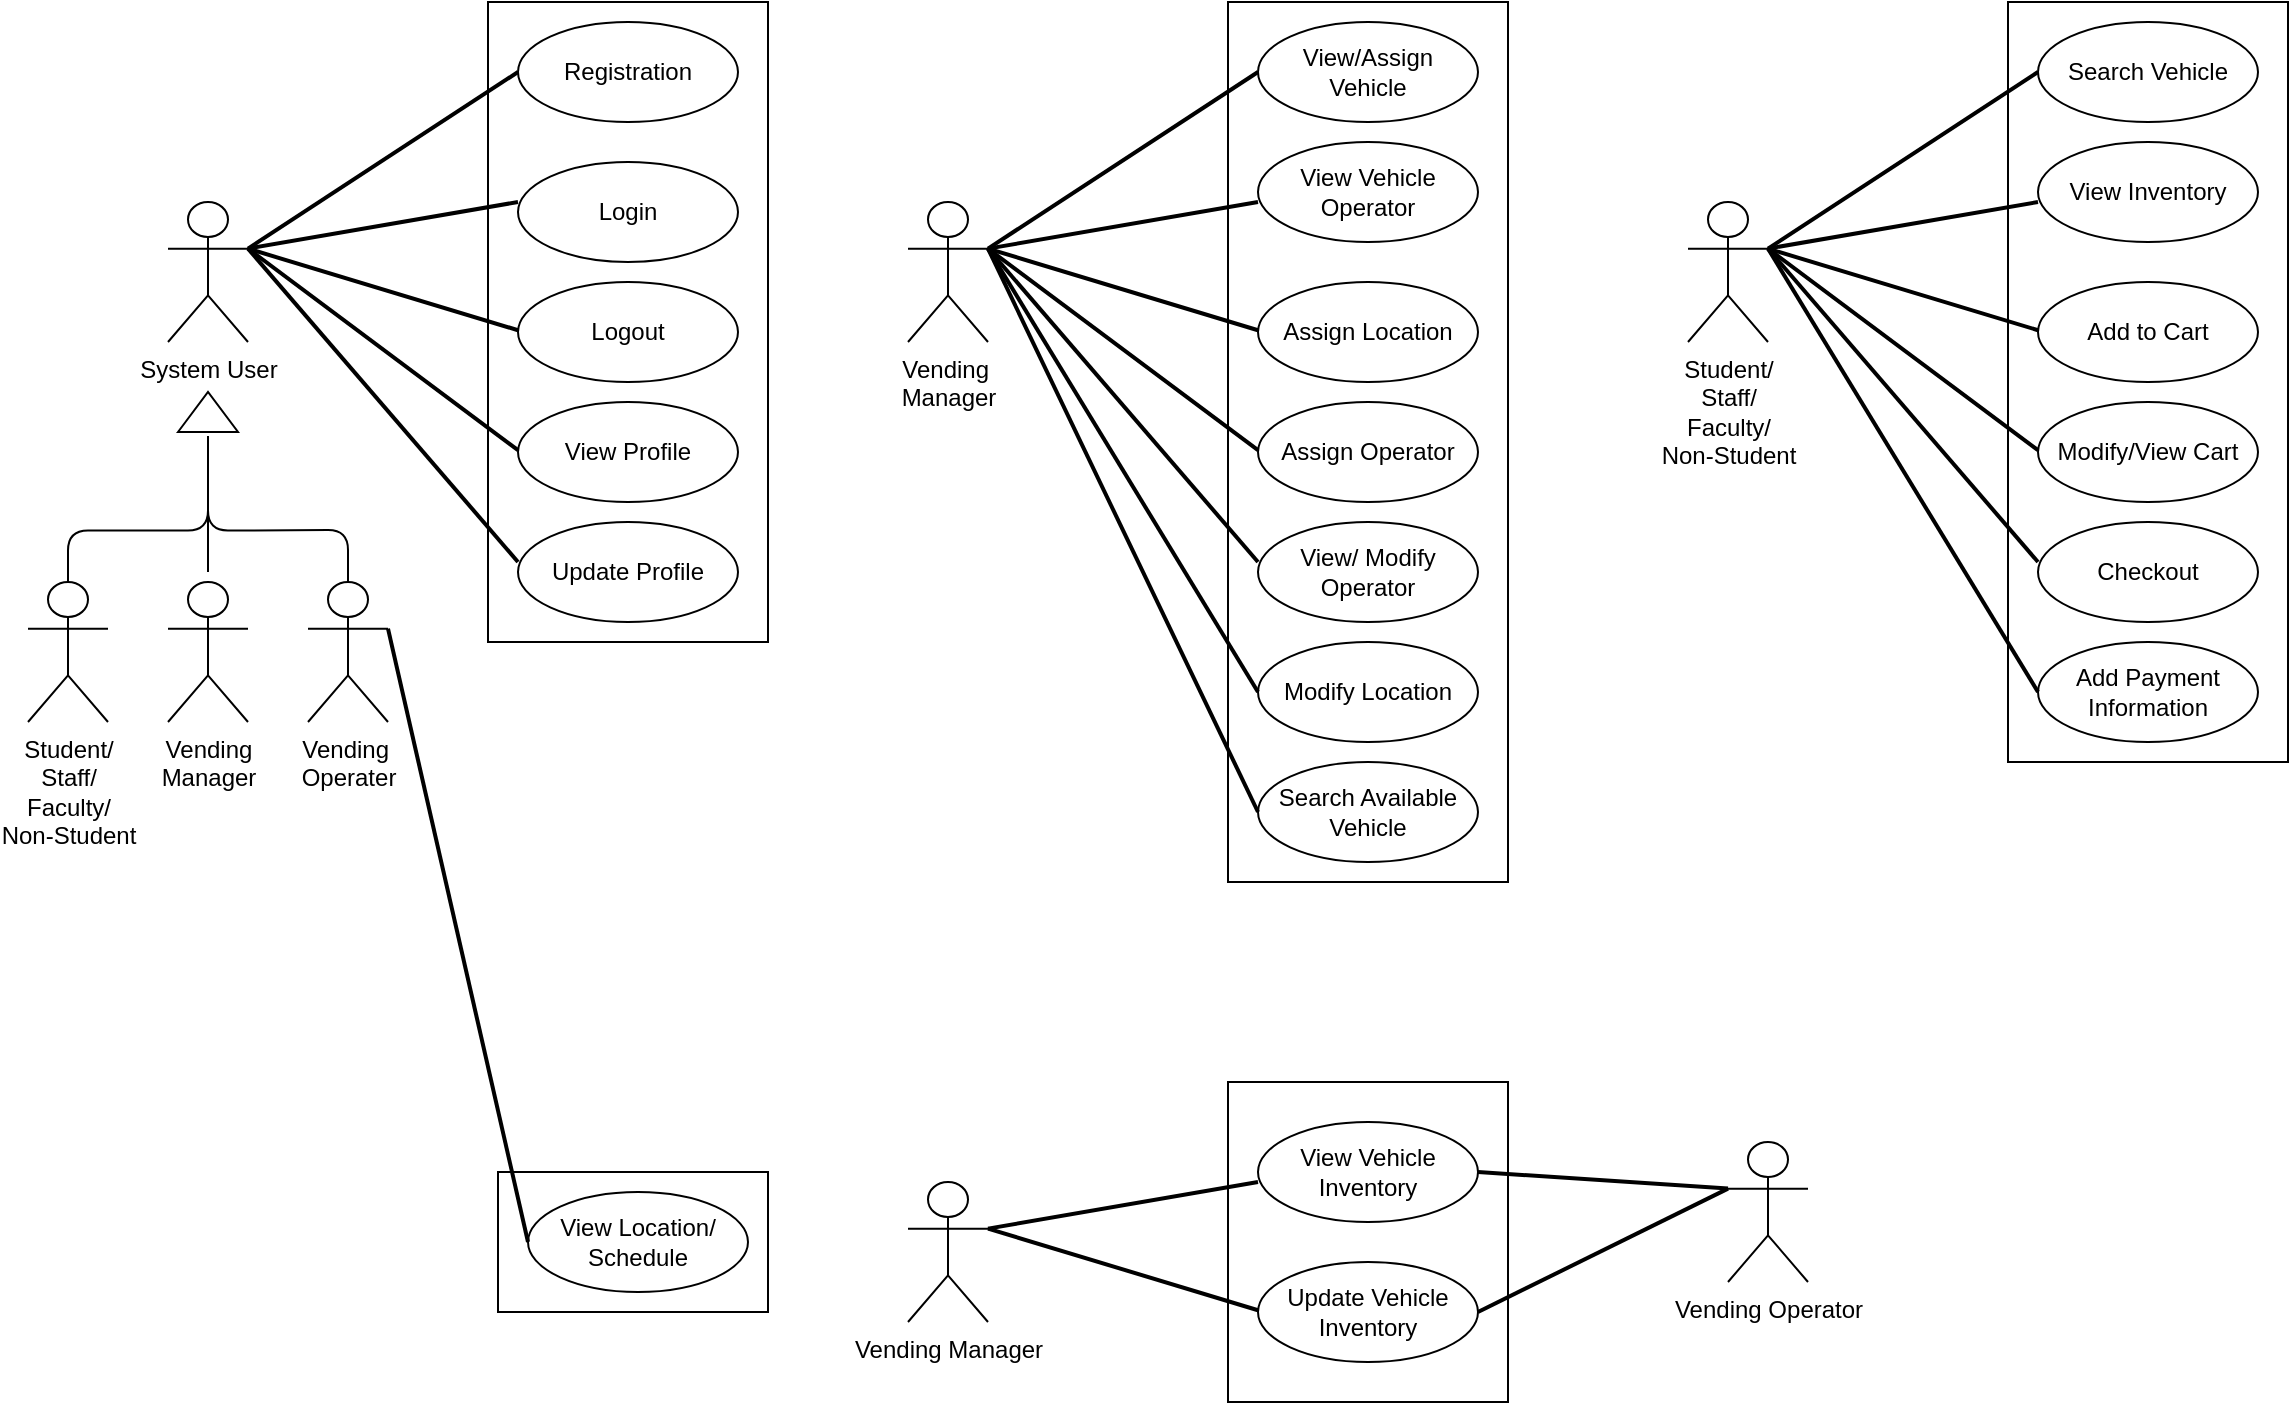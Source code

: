 <mxfile version="12.7.1" type="device"><diagram id="ItgiOYTNt5_vtnCl2g1D" name="Page-1"><mxGraphModel dx="1351" dy="807" grid="1" gridSize="10" guides="1" tooltips="1" connect="1" arrows="1" fold="1" page="1" pageScale="1" pageWidth="1700" pageHeight="1100" math="0" shadow="0"><root><mxCell id="0"/><mxCell id="1" parent="0"/><mxCell id="l4pBjdT7Ay9B_2Nmmdjl-1" value="" style="html=1;" vertex="1" parent="1"><mxGeometry x="280" y="10" width="140" height="320" as="geometry"/></mxCell><mxCell id="l4pBjdT7Ay9B_2Nmmdjl-2" value="Registration" style="ellipse;whiteSpace=wrap;html=1;" vertex="1" parent="1"><mxGeometry x="295" y="20" width="110" height="50" as="geometry"/></mxCell><mxCell id="l4pBjdT7Ay9B_2Nmmdjl-4" value="Update Profile" style="ellipse;whiteSpace=wrap;html=1;" vertex="1" parent="1"><mxGeometry x="295" y="270" width="110" height="50" as="geometry"/></mxCell><mxCell id="l4pBjdT7Ay9B_2Nmmdjl-5" value="Login" style="ellipse;whiteSpace=wrap;html=1;" vertex="1" parent="1"><mxGeometry x="295" y="90" width="110" height="50" as="geometry"/></mxCell><mxCell id="l4pBjdT7Ay9B_2Nmmdjl-6" value="Logout" style="ellipse;whiteSpace=wrap;html=1;" vertex="1" parent="1"><mxGeometry x="295" y="150" width="110" height="50" as="geometry"/></mxCell><mxCell id="l4pBjdT7Ay9B_2Nmmdjl-7" value="View Profile" style="ellipse;whiteSpace=wrap;html=1;" vertex="1" parent="1"><mxGeometry x="295" y="210" width="110" height="50" as="geometry"/></mxCell><mxCell id="l4pBjdT7Ay9B_2Nmmdjl-10" value="System User" style="shape=umlActor;verticalLabelPosition=bottom;labelBackgroundColor=#ffffff;verticalAlign=top;html=1;" vertex="1" parent="1"><mxGeometry x="120" y="110" width="40" height="70" as="geometry"/></mxCell><mxCell id="l4pBjdT7Ay9B_2Nmmdjl-18" value="" style="endArrow=none;html=1;strokeWidth=2;exitX=1;exitY=0.333;exitDx=0;exitDy=0;exitPerimeter=0;entryX=0;entryY=0.5;entryDx=0;entryDy=0;" edge="1" parent="1" source="l4pBjdT7Ay9B_2Nmmdjl-10" target="l4pBjdT7Ay9B_2Nmmdjl-2"><mxGeometry width="50" height="50" relative="1" as="geometry"><mxPoint x="180" y="190" as="sourcePoint"/><mxPoint x="290" y="47" as="targetPoint"/></mxGeometry></mxCell><mxCell id="l4pBjdT7Ay9B_2Nmmdjl-21" value="" style="endArrow=none;html=1;strokeWidth=2;entryX=-0.017;entryY=0.117;entryDx=0;entryDy=0;entryPerimeter=0;exitX=1;exitY=0.333;exitDx=0;exitDy=0;exitPerimeter=0;" edge="1" parent="1" source="l4pBjdT7Ay9B_2Nmmdjl-10"><mxGeometry width="50" height="50" relative="1" as="geometry"><mxPoint x="177.38" y="195.893" as="sourcePoint"/><mxPoint x="295.0" y="110.0" as="targetPoint"/></mxGeometry></mxCell><mxCell id="l4pBjdT7Ay9B_2Nmmdjl-22" value="" style="endArrow=none;html=1;strokeWidth=2;entryX=-0.017;entryY=0.117;entryDx=0;entryDy=0;entryPerimeter=0;exitX=1;exitY=0.333;exitDx=0;exitDy=0;exitPerimeter=0;" edge="1" parent="1" source="l4pBjdT7Ay9B_2Nmmdjl-10"><mxGeometry width="50" height="50" relative="1" as="geometry"><mxPoint x="160" y="140" as="sourcePoint"/><mxPoint x="295.0" y="174.11" as="targetPoint"/></mxGeometry></mxCell><mxCell id="l4pBjdT7Ay9B_2Nmmdjl-23" value="" style="endArrow=none;html=1;strokeWidth=2;entryX=-0.017;entryY=0.117;entryDx=0;entryDy=0;entryPerimeter=0;exitX=1;exitY=0.333;exitDx=0;exitDy=0;exitPerimeter=0;" edge="1" parent="1" source="l4pBjdT7Ay9B_2Nmmdjl-10"><mxGeometry width="50" height="50" relative="1" as="geometry"><mxPoint x="177.38" y="320.003" as="sourcePoint"/><mxPoint x="295.0" y="234.11" as="targetPoint"/></mxGeometry></mxCell><mxCell id="l4pBjdT7Ay9B_2Nmmdjl-24" value="" style="endArrow=none;html=1;strokeWidth=2;entryX=-0.017;entryY=0.117;entryDx=0;entryDy=0;entryPerimeter=0;exitX=1;exitY=0.333;exitDx=0;exitDy=0;exitPerimeter=0;" edge="1" parent="1" source="l4pBjdT7Ay9B_2Nmmdjl-10"><mxGeometry width="50" height="50" relative="1" as="geometry"><mxPoint x="170" y="130" as="sourcePoint"/><mxPoint x="295.0" y="290.0" as="targetPoint"/></mxGeometry></mxCell><mxCell id="l4pBjdT7Ay9B_2Nmmdjl-26" value="" style="triangle;whiteSpace=wrap;html=1;rotation=-90;" vertex="1" parent="1"><mxGeometry x="130" y="200" width="20" height="30" as="geometry"/></mxCell><mxCell id="l4pBjdT7Ay9B_2Nmmdjl-27" value="" style="endArrow=none;html=1;entryX=0;entryY=0.5;entryDx=0;entryDy=0;" edge="1" parent="1"><mxGeometry width="50" height="50" relative="1" as="geometry"><mxPoint x="70" y="300" as="sourcePoint"/><mxPoint x="140" y="229.29" as="targetPoint"/><Array as="points"><mxPoint x="70" y="274.29"/><mxPoint x="110" y="274.29"/><mxPoint x="140" y="274.29"/></Array></mxGeometry></mxCell><mxCell id="l4pBjdT7Ay9B_2Nmmdjl-28" value="" style="endArrow=none;html=1;" edge="1" parent="1"><mxGeometry width="50" height="50" relative="1" as="geometry"><mxPoint x="140" y="295" as="sourcePoint"/><mxPoint x="140" y="230" as="targetPoint"/><Array as="points"><mxPoint x="140" y="275"/></Array></mxGeometry></mxCell><mxCell id="l4pBjdT7Ay9B_2Nmmdjl-29" value="" style="endArrow=none;html=1;" edge="1" parent="1"><mxGeometry width="50" height="50" relative="1" as="geometry"><mxPoint x="210" y="300" as="sourcePoint"/><mxPoint x="140" y="227.0" as="targetPoint"/><Array as="points"><mxPoint x="210" y="274"/><mxPoint x="140" y="274.29"/></Array></mxGeometry></mxCell><mxCell id="l4pBjdT7Ay9B_2Nmmdjl-30" value="Vending&amp;nbsp;&lt;br&gt;Operater" style="shape=umlActor;verticalLabelPosition=bottom;labelBackgroundColor=#ffffff;verticalAlign=top;html=1;" vertex="1" parent="1"><mxGeometry x="190" y="300" width="40" height="70" as="geometry"/></mxCell><mxCell id="l4pBjdT7Ay9B_2Nmmdjl-31" value="Vending&lt;br&gt;Manager" style="shape=umlActor;verticalLabelPosition=bottom;labelBackgroundColor=#ffffff;verticalAlign=top;html=1;" vertex="1" parent="1"><mxGeometry x="120" y="300" width="40" height="70" as="geometry"/></mxCell><mxCell id="l4pBjdT7Ay9B_2Nmmdjl-32" value="Student/&lt;br&gt;Staff/&lt;br&gt;Faculty/&lt;br&gt;Non-Student" style="shape=umlActor;verticalLabelPosition=bottom;labelBackgroundColor=#ffffff;verticalAlign=top;html=1;" vertex="1" parent="1"><mxGeometry x="50" y="300" width="40" height="70" as="geometry"/></mxCell><mxCell id="l4pBjdT7Ay9B_2Nmmdjl-40" value="" style="html=1;" vertex="1" parent="1"><mxGeometry x="650" y="10" width="140" height="440" as="geometry"/></mxCell><mxCell id="l4pBjdT7Ay9B_2Nmmdjl-41" value="View/Assign&lt;br&gt;Vehicle" style="ellipse;whiteSpace=wrap;html=1;" vertex="1" parent="1"><mxGeometry x="665" y="20" width="110" height="50" as="geometry"/></mxCell><mxCell id="l4pBjdT7Ay9B_2Nmmdjl-42" value="View/ Modify Operator" style="ellipse;whiteSpace=wrap;html=1;" vertex="1" parent="1"><mxGeometry x="665" y="270" width="110" height="50" as="geometry"/></mxCell><mxCell id="l4pBjdT7Ay9B_2Nmmdjl-43" value="Assign Location" style="ellipse;whiteSpace=wrap;html=1;" vertex="1" parent="1"><mxGeometry x="665" y="150" width="110" height="50" as="geometry"/></mxCell><mxCell id="l4pBjdT7Ay9B_2Nmmdjl-44" value="Assign Operator" style="ellipse;whiteSpace=wrap;html=1;" vertex="1" parent="1"><mxGeometry x="665" y="210" width="110" height="50" as="geometry"/></mxCell><mxCell id="l4pBjdT7Ay9B_2Nmmdjl-45" value="Vending&amp;nbsp;&lt;br&gt;Manager" style="shape=umlActor;verticalLabelPosition=bottom;labelBackgroundColor=#ffffff;verticalAlign=top;html=1;" vertex="1" parent="1"><mxGeometry x="490" y="110" width="40" height="70" as="geometry"/></mxCell><mxCell id="l4pBjdT7Ay9B_2Nmmdjl-46" value="" style="endArrow=none;html=1;strokeWidth=2;exitX=1;exitY=0.333;exitDx=0;exitDy=0;exitPerimeter=0;entryX=0;entryY=0.5;entryDx=0;entryDy=0;" edge="1" parent="1" source="l4pBjdT7Ay9B_2Nmmdjl-45" target="l4pBjdT7Ay9B_2Nmmdjl-41"><mxGeometry width="50" height="50" relative="1" as="geometry"><mxPoint x="550" y="190" as="sourcePoint"/><mxPoint x="660" y="47" as="targetPoint"/></mxGeometry></mxCell><mxCell id="l4pBjdT7Ay9B_2Nmmdjl-47" value="" style="endArrow=none;html=1;strokeWidth=2;entryX=-0.017;entryY=0.117;entryDx=0;entryDy=0;entryPerimeter=0;exitX=1;exitY=0.333;exitDx=0;exitDy=0;exitPerimeter=0;" edge="1" parent="1" source="l4pBjdT7Ay9B_2Nmmdjl-45"><mxGeometry width="50" height="50" relative="1" as="geometry"><mxPoint x="547.38" y="195.893" as="sourcePoint"/><mxPoint x="665.0" y="110" as="targetPoint"/></mxGeometry></mxCell><mxCell id="l4pBjdT7Ay9B_2Nmmdjl-48" value="" style="endArrow=none;html=1;strokeWidth=2;entryX=-0.017;entryY=0.117;entryDx=0;entryDy=0;entryPerimeter=0;exitX=1;exitY=0.333;exitDx=0;exitDy=0;exitPerimeter=0;" edge="1" parent="1" source="l4pBjdT7Ay9B_2Nmmdjl-45"><mxGeometry width="50" height="50" relative="1" as="geometry"><mxPoint x="530" y="140" as="sourcePoint"/><mxPoint x="665.0" y="174.11" as="targetPoint"/></mxGeometry></mxCell><mxCell id="l4pBjdT7Ay9B_2Nmmdjl-49" value="" style="endArrow=none;html=1;strokeWidth=2;entryX=-0.017;entryY=0.117;entryDx=0;entryDy=0;entryPerimeter=0;exitX=1;exitY=0.333;exitDx=0;exitDy=0;exitPerimeter=0;" edge="1" parent="1" source="l4pBjdT7Ay9B_2Nmmdjl-45"><mxGeometry width="50" height="50" relative="1" as="geometry"><mxPoint x="547.38" y="320.003" as="sourcePoint"/><mxPoint x="665.0" y="234.11" as="targetPoint"/></mxGeometry></mxCell><mxCell id="l4pBjdT7Ay9B_2Nmmdjl-50" value="" style="endArrow=none;html=1;strokeWidth=2;entryX=-0.017;entryY=0.117;entryDx=0;entryDy=0;entryPerimeter=0;exitX=1;exitY=0.333;exitDx=0;exitDy=0;exitPerimeter=0;" edge="1" parent="1" source="l4pBjdT7Ay9B_2Nmmdjl-45"><mxGeometry width="50" height="50" relative="1" as="geometry"><mxPoint x="540" y="130" as="sourcePoint"/><mxPoint x="665.0" y="290" as="targetPoint"/></mxGeometry></mxCell><mxCell id="l4pBjdT7Ay9B_2Nmmdjl-51" value="Modify Location" style="ellipse;whiteSpace=wrap;html=1;" vertex="1" parent="1"><mxGeometry x="665" y="330" width="110" height="50" as="geometry"/></mxCell><mxCell id="l4pBjdT7Ay9B_2Nmmdjl-52" value="View Vehicle&lt;br&gt;Operator" style="ellipse;whiteSpace=wrap;html=1;" vertex="1" parent="1"><mxGeometry x="665" y="80" width="110" height="50" as="geometry"/></mxCell><mxCell id="l4pBjdT7Ay9B_2Nmmdjl-53" value="" style="endArrow=none;html=1;strokeWidth=2;entryX=0;entryY=0.5;entryDx=0;entryDy=0;exitX=1;exitY=0.333;exitDx=0;exitDy=0;exitPerimeter=0;" edge="1" parent="1" source="l4pBjdT7Ay9B_2Nmmdjl-45" target="l4pBjdT7Ay9B_2Nmmdjl-51"><mxGeometry width="50" height="50" relative="1" as="geometry"><mxPoint x="515.0" y="200.003" as="sourcePoint"/><mxPoint x="650.0" y="356.67" as="targetPoint"/></mxGeometry></mxCell><mxCell id="l4pBjdT7Ay9B_2Nmmdjl-54" value="" style="html=1;" vertex="1" parent="1"><mxGeometry x="1040" y="10" width="140" height="380" as="geometry"/></mxCell><mxCell id="l4pBjdT7Ay9B_2Nmmdjl-55" value="Search Vehicle" style="ellipse;whiteSpace=wrap;html=1;" vertex="1" parent="1"><mxGeometry x="1055" y="20" width="110" height="50" as="geometry"/></mxCell><mxCell id="l4pBjdT7Ay9B_2Nmmdjl-56" value="Checkout" style="ellipse;whiteSpace=wrap;html=1;" vertex="1" parent="1"><mxGeometry x="1055" y="270" width="110" height="50" as="geometry"/></mxCell><mxCell id="l4pBjdT7Ay9B_2Nmmdjl-57" value="Add to Cart" style="ellipse;whiteSpace=wrap;html=1;" vertex="1" parent="1"><mxGeometry x="1055" y="150" width="110" height="50" as="geometry"/></mxCell><mxCell id="l4pBjdT7Ay9B_2Nmmdjl-58" value="Modify/View Cart" style="ellipse;whiteSpace=wrap;html=1;" vertex="1" parent="1"><mxGeometry x="1055" y="210" width="110" height="50" as="geometry"/></mxCell><mxCell id="l4pBjdT7Ay9B_2Nmmdjl-59" value="Student/&lt;br&gt;Staff/&lt;br&gt;Faculty/&lt;br&gt;Non-Student" style="shape=umlActor;verticalLabelPosition=bottom;labelBackgroundColor=#ffffff;verticalAlign=top;html=1;" vertex="1" parent="1"><mxGeometry x="880" y="110" width="40" height="70" as="geometry"/></mxCell><mxCell id="l4pBjdT7Ay9B_2Nmmdjl-60" value="" style="endArrow=none;html=1;strokeWidth=2;exitX=1;exitY=0.333;exitDx=0;exitDy=0;exitPerimeter=0;entryX=0;entryY=0.5;entryDx=0;entryDy=0;" edge="1" parent="1" source="l4pBjdT7Ay9B_2Nmmdjl-59" target="l4pBjdT7Ay9B_2Nmmdjl-55"><mxGeometry width="50" height="50" relative="1" as="geometry"><mxPoint x="940" y="190" as="sourcePoint"/><mxPoint x="1050" y="47" as="targetPoint"/></mxGeometry></mxCell><mxCell id="l4pBjdT7Ay9B_2Nmmdjl-61" value="" style="endArrow=none;html=1;strokeWidth=2;entryX=-0.017;entryY=0.117;entryDx=0;entryDy=0;entryPerimeter=0;exitX=1;exitY=0.333;exitDx=0;exitDy=0;exitPerimeter=0;" edge="1" parent="1" source="l4pBjdT7Ay9B_2Nmmdjl-59"><mxGeometry width="50" height="50" relative="1" as="geometry"><mxPoint x="937.38" y="195.893" as="sourcePoint"/><mxPoint x="1055.0" y="110" as="targetPoint"/></mxGeometry></mxCell><mxCell id="l4pBjdT7Ay9B_2Nmmdjl-62" value="" style="endArrow=none;html=1;strokeWidth=2;entryX=-0.017;entryY=0.117;entryDx=0;entryDy=0;entryPerimeter=0;exitX=1;exitY=0.333;exitDx=0;exitDy=0;exitPerimeter=0;" edge="1" parent="1" source="l4pBjdT7Ay9B_2Nmmdjl-59"><mxGeometry width="50" height="50" relative="1" as="geometry"><mxPoint x="920" y="140" as="sourcePoint"/><mxPoint x="1055.0" y="174.11" as="targetPoint"/></mxGeometry></mxCell><mxCell id="l4pBjdT7Ay9B_2Nmmdjl-63" value="" style="endArrow=none;html=1;strokeWidth=2;entryX=-0.017;entryY=0.117;entryDx=0;entryDy=0;entryPerimeter=0;exitX=1;exitY=0.333;exitDx=0;exitDy=0;exitPerimeter=0;" edge="1" parent="1" source="l4pBjdT7Ay9B_2Nmmdjl-59"><mxGeometry width="50" height="50" relative="1" as="geometry"><mxPoint x="937.38" y="320.003" as="sourcePoint"/><mxPoint x="1055.0" y="234.11" as="targetPoint"/></mxGeometry></mxCell><mxCell id="l4pBjdT7Ay9B_2Nmmdjl-64" value="" style="endArrow=none;html=1;strokeWidth=2;entryX=-0.017;entryY=0.117;entryDx=0;entryDy=0;entryPerimeter=0;exitX=1;exitY=0.333;exitDx=0;exitDy=0;exitPerimeter=0;" edge="1" parent="1" source="l4pBjdT7Ay9B_2Nmmdjl-59"><mxGeometry width="50" height="50" relative="1" as="geometry"><mxPoint x="930" y="130" as="sourcePoint"/><mxPoint x="1055.0" y="290" as="targetPoint"/></mxGeometry></mxCell><mxCell id="l4pBjdT7Ay9B_2Nmmdjl-65" value="Add Payment Information" style="ellipse;whiteSpace=wrap;html=1;" vertex="1" parent="1"><mxGeometry x="1055" y="330" width="110" height="50" as="geometry"/></mxCell><mxCell id="l4pBjdT7Ay9B_2Nmmdjl-66" value="View Inventory" style="ellipse;whiteSpace=wrap;html=1;" vertex="1" parent="1"><mxGeometry x="1055" y="80" width="110" height="50" as="geometry"/></mxCell><mxCell id="l4pBjdT7Ay9B_2Nmmdjl-67" value="" style="endArrow=none;html=1;strokeWidth=2;entryX=0;entryY=0.5;entryDx=0;entryDy=0;exitX=1;exitY=0.333;exitDx=0;exitDy=0;exitPerimeter=0;" edge="1" parent="1" source="l4pBjdT7Ay9B_2Nmmdjl-59" target="l4pBjdT7Ay9B_2Nmmdjl-65"><mxGeometry width="50" height="50" relative="1" as="geometry"><mxPoint x="905.0" y="200.003" as="sourcePoint"/><mxPoint x="1040.0" y="356.67" as="targetPoint"/></mxGeometry></mxCell><mxCell id="l4pBjdT7Ay9B_2Nmmdjl-76" value="" style="html=1;" vertex="1" parent="1"><mxGeometry x="650" y="550" width="140" height="160" as="geometry"/></mxCell><mxCell id="l4pBjdT7Ay9B_2Nmmdjl-78" value="Update Vehicle Inventory" style="ellipse;whiteSpace=wrap;html=1;" vertex="1" parent="1"><mxGeometry x="665" y="640" width="110" height="50" as="geometry"/></mxCell><mxCell id="l4pBjdT7Ay9B_2Nmmdjl-79" value="Vending Manager" style="shape=umlActor;verticalLabelPosition=bottom;labelBackgroundColor=#ffffff;verticalAlign=top;html=1;" vertex="1" parent="1"><mxGeometry x="490" y="600" width="40" height="70" as="geometry"/></mxCell><mxCell id="l4pBjdT7Ay9B_2Nmmdjl-81" value="" style="endArrow=none;html=1;strokeWidth=2;entryX=-0.017;entryY=0.117;entryDx=0;entryDy=0;entryPerimeter=0;exitX=1;exitY=0.333;exitDx=0;exitDy=0;exitPerimeter=0;" edge="1" parent="1" source="l4pBjdT7Ay9B_2Nmmdjl-79"><mxGeometry width="50" height="50" relative="1" as="geometry"><mxPoint x="547.38" y="685.893" as="sourcePoint"/><mxPoint x="665" y="600" as="targetPoint"/></mxGeometry></mxCell><mxCell id="l4pBjdT7Ay9B_2Nmmdjl-82" value="" style="endArrow=none;html=1;strokeWidth=2;entryX=-0.017;entryY=0.117;entryDx=0;entryDy=0;entryPerimeter=0;exitX=1;exitY=0.333;exitDx=0;exitDy=0;exitPerimeter=0;" edge="1" parent="1" source="l4pBjdT7Ay9B_2Nmmdjl-79"><mxGeometry width="50" height="50" relative="1" as="geometry"><mxPoint x="530" y="630" as="sourcePoint"/><mxPoint x="665" y="664.11" as="targetPoint"/></mxGeometry></mxCell><mxCell id="l4pBjdT7Ay9B_2Nmmdjl-83" value="View Vehicle Inventory" style="ellipse;whiteSpace=wrap;html=1;" vertex="1" parent="1"><mxGeometry x="665" y="570" width="110" height="50" as="geometry"/></mxCell><mxCell id="l4pBjdT7Ay9B_2Nmmdjl-89" value="Vending Operator" style="shape=umlActor;verticalLabelPosition=bottom;labelBackgroundColor=#ffffff;verticalAlign=top;html=1;" vertex="1" parent="1"><mxGeometry x="900" y="580" width="40" height="70" as="geometry"/></mxCell><mxCell id="l4pBjdT7Ay9B_2Nmmdjl-92" value="" style="endArrow=none;html=1;strokeWidth=2;exitX=1;exitY=0.5;exitDx=0;exitDy=0;entryX=0;entryY=0.333;entryDx=0;entryDy=0;entryPerimeter=0;" edge="1" parent="1" source="l4pBjdT7Ay9B_2Nmmdjl-83" target="l4pBjdT7Ay9B_2Nmmdjl-89"><mxGeometry width="50" height="50" relative="1" as="geometry"><mxPoint x="785.0" y="545" as="sourcePoint"/><mxPoint x="900" y="600" as="targetPoint"/></mxGeometry></mxCell><mxCell id="l4pBjdT7Ay9B_2Nmmdjl-93" value="" style="endArrow=none;html=1;strokeWidth=2;exitX=1;exitY=0.5;exitDx=0;exitDy=0;entryX=0;entryY=0.333;entryDx=0;entryDy=0;entryPerimeter=0;" edge="1" parent="1" source="l4pBjdT7Ay9B_2Nmmdjl-78" target="l4pBjdT7Ay9B_2Nmmdjl-89"><mxGeometry width="50" height="50" relative="1" as="geometry"><mxPoint x="785.0" y="605" as="sourcePoint"/><mxPoint x="900" y="600" as="targetPoint"/></mxGeometry></mxCell><mxCell id="l4pBjdT7Ay9B_2Nmmdjl-94" value="Search Available Vehicle" style="ellipse;whiteSpace=wrap;html=1;" vertex="1" parent="1"><mxGeometry x="665" y="390" width="110" height="50" as="geometry"/></mxCell><mxCell id="l4pBjdT7Ay9B_2Nmmdjl-95" value="" style="endArrow=none;html=1;strokeWidth=2;entryX=0;entryY=0.5;entryDx=0;entryDy=0;exitX=1;exitY=0.333;exitDx=0;exitDy=0;exitPerimeter=0;" edge="1" parent="1" source="l4pBjdT7Ay9B_2Nmmdjl-45" target="l4pBjdT7Ay9B_2Nmmdjl-94"><mxGeometry width="50" height="50" relative="1" as="geometry"><mxPoint x="500.0" y="200.003" as="sourcePoint"/><mxPoint x="635.0" y="421.67" as="targetPoint"/></mxGeometry></mxCell><mxCell id="l4pBjdT7Ay9B_2Nmmdjl-100" value="Object" style="html=1;" vertex="1" parent="1"><mxGeometry x="285" y="595" width="135" height="70" as="geometry"/></mxCell><mxCell id="l4pBjdT7Ay9B_2Nmmdjl-102" value="View Location/ Schedule" style="ellipse;whiteSpace=wrap;html=1;" vertex="1" parent="1"><mxGeometry x="300" y="605" width="110" height="50" as="geometry"/></mxCell><mxCell id="l4pBjdT7Ay9B_2Nmmdjl-104" value="" style="endArrow=none;html=1;strokeWidth=2;entryX=0;entryY=0.5;entryDx=0;entryDy=0;exitX=1;exitY=0.333;exitDx=0;exitDy=0;exitPerimeter=0;" edge="1" parent="1" source="l4pBjdT7Ay9B_2Nmmdjl-30" target="l4pBjdT7Ay9B_2Nmmdjl-102"><mxGeometry width="50" height="50" relative="1" as="geometry"><mxPoint x="230" y="570" as="sourcePoint"/><mxPoint x="280" y="520" as="targetPoint"/></mxGeometry></mxCell><mxCell id="l4pBjdT7Ay9B_2Nmmdjl-105" style="edgeStyle=orthogonalEdgeStyle;rounded=0;orthogonalLoop=1;jettySize=auto;html=1;exitX=0.5;exitY=1;exitDx=0;exitDy=0;startSize=0;endSize=0;strokeWidth=2;" edge="1" parent="1" source="l4pBjdT7Ay9B_2Nmmdjl-1" target="l4pBjdT7Ay9B_2Nmmdjl-1"><mxGeometry relative="1" as="geometry"/></mxCell></root></mxGraphModel></diagram></mxfile>